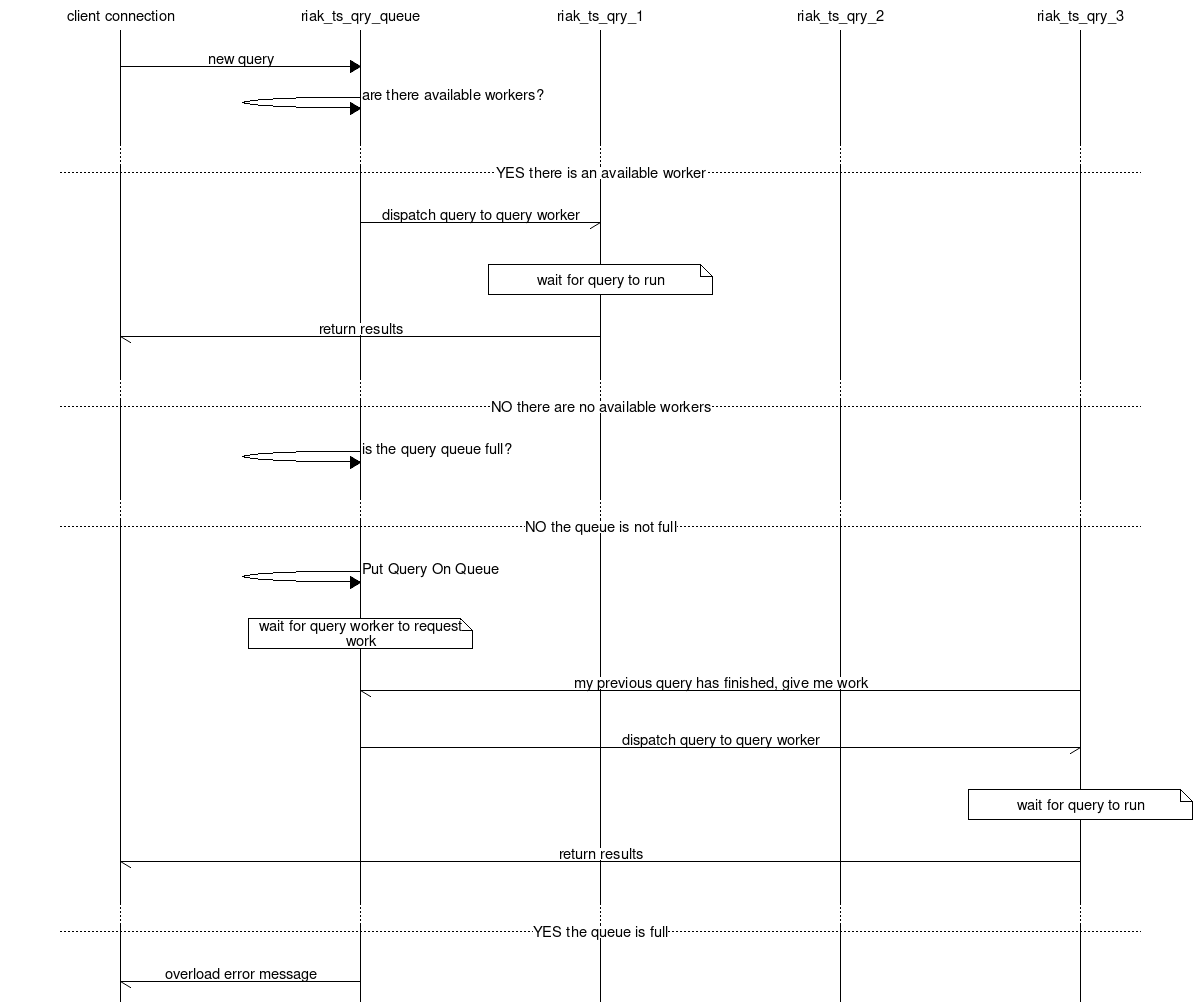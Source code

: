 // diagram for query_sub_system.md
//
// Query process flow diagram
//
// This diagram is generated by mscgen
// which can be installed on ubuntu by
// sudo apt-get install mscgen
//
// genereate diagram with
// mscgen -T png -i query_sub_system.msc -F /usr/share/fonts/truetype/dejavu/DejaVuSansMono.ttf
//
msc {

	// Image defaults
	width="1200", wordwraparcs="1";

	
	// declare objects
	// This is a cluster with 3 nodes for exposition purposes
	"client connection", riak_ts_qry_queue, riak_ts_qry_1, riak_ts_qry_2, riak_ts_qry_3;

	|||;
	"client connection" => riak_ts_qry_queue    [label="new query"];
	riak_ts_qry_queue   => riak_ts_qry_queue    [label="are there available workers?"];
	|||;
	...;
	--- [label="YES there is an available worker"];
	|||;
	riak_ts_qry_queue ->   riak_ts_qry_1 [label="dispatch query to query worker"];
	|||;
	riak_ts_qry_1     note riak_ts_qry_1 [label="wait for query to run"];
	|||;
	riak_ts_qry_1     ->   "client connection" [label="return results"];
	|||;
	...;
	--- [label="NO there are no available workers"];
	|||;
	riak_ts_qry_queue   => riak_ts_qry_queue [label="is the query queue full?"];
	|||;
	...;
	--- [label="NO the queue is not full"];
	|||;
	riak_ts_qry_queue   => riak_ts_qry_queue   [label="Put Query On Queue"];
	|||;
	riak_ts_qry_queue note riak_ts_qry_queue   [label="wait for query worker to request work"];
	|||;
	riak_ts_qry_3     ->   riak_ts_qry_queue   [label="my previous query has finished, give me work"];
	|||;
	riak_ts_qry_queue ->   riak_ts_qry_3       [label="dispatch query to query worker"];
	|||;
	riak_ts_qry_3     note riak_ts_qry_3       [label="wait for query to run"];
	|||;
	riak_ts_qry_3     ->   "client connection" [label="return results"];
	|||;
	...;
	--- [label="YES the queue is full"];
	|||;
	riak_ts_qry_queue -> "client connection" [label="overload error message"];

}
